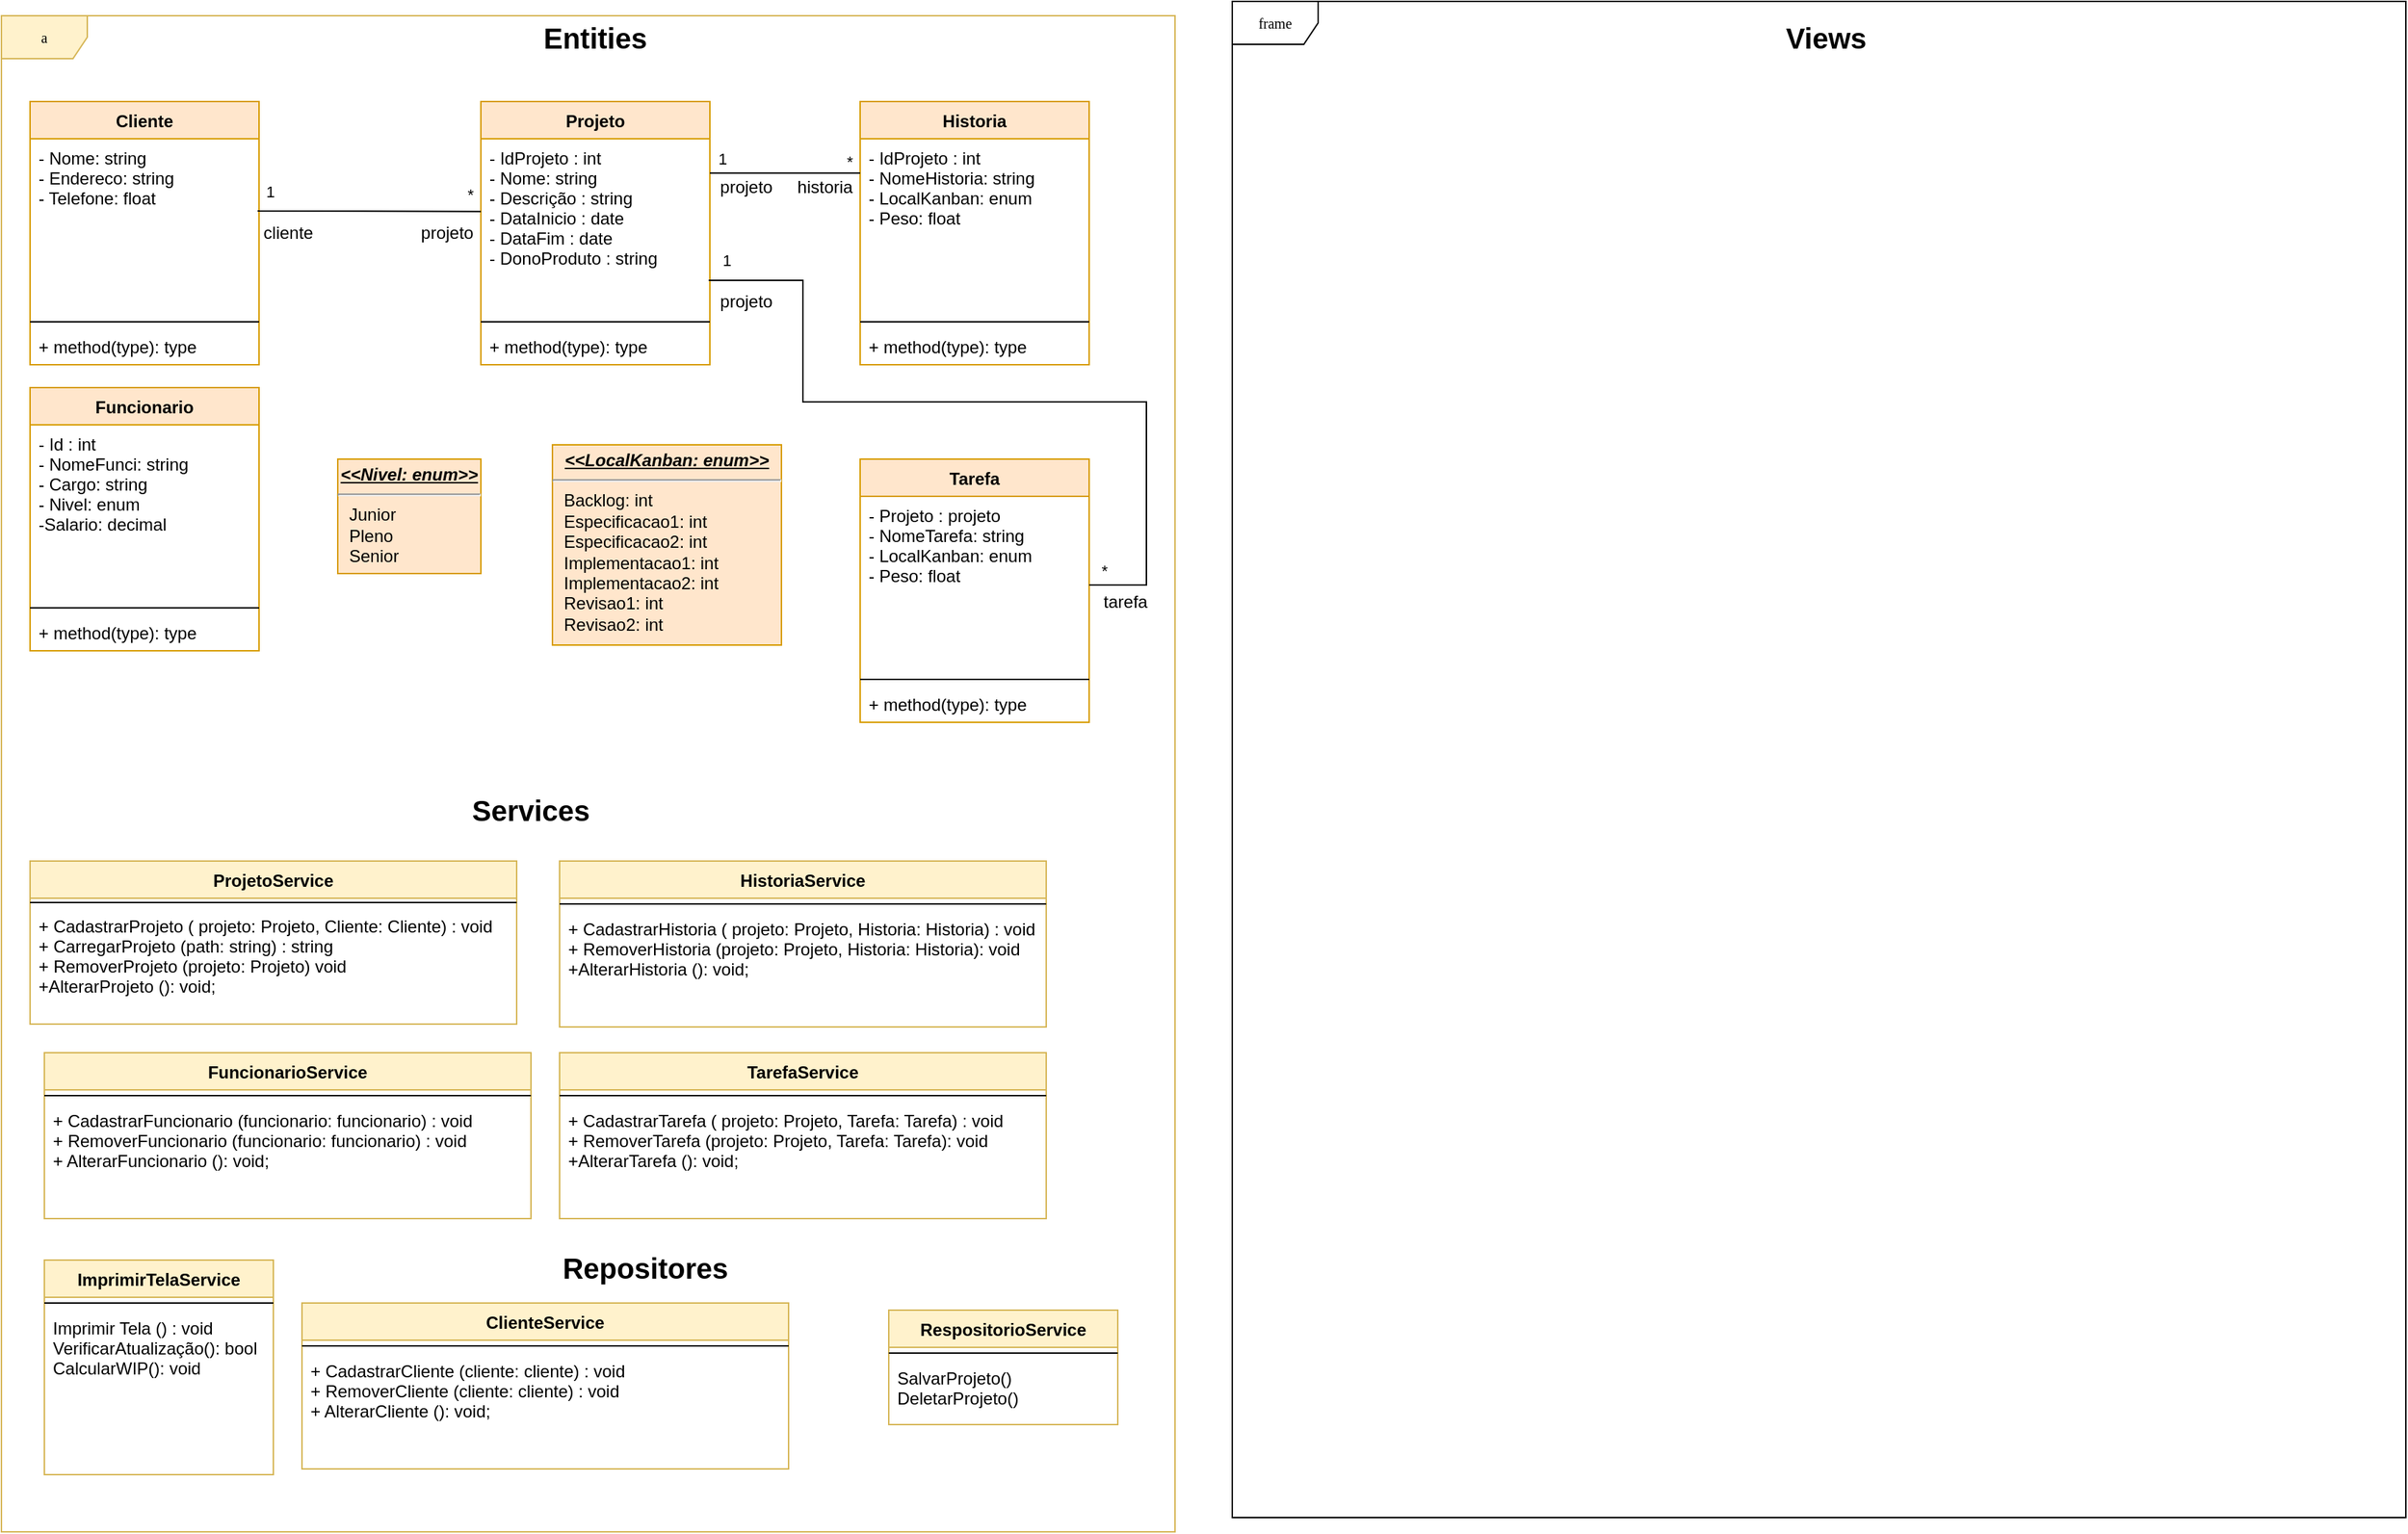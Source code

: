 <mxfile version="16.0.2" type="device"><diagram name="Page-1" id="c4acf3e9-155e-7222-9cf6-157b1a14988f"><mxGraphModel dx="572" dy="591" grid="1" gridSize="10" guides="1" tooltips="1" connect="1" arrows="1" fold="1" page="1" pageScale="1" pageWidth="850" pageHeight="1100" background="none" math="0" shadow="0"><root><mxCell id="0"/><mxCell id="1" parent="0"/><mxCell id="9X9JDm2xzIbqTJbbbgBU-1" value="frame" style="shape=umlFrame;whiteSpace=wrap;html=1;rounded=0;shadow=0;comic=0;labelBackgroundColor=none;strokeWidth=1;fontFamily=Verdana;fontSize=10;align=center;" parent="1" vertex="1"><mxGeometry x="1720" y="10" width="820" height="1060" as="geometry"/></mxCell><mxCell id="5EQMCUn3V3b_H1tTBjYt-36" value="a" style="shape=umlFrame;whiteSpace=wrap;html=1;rounded=0;shadow=0;comic=0;labelBackgroundColor=none;strokeWidth=1;fontFamily=Verdana;fontSize=10;align=center;fillColor=#fff2cc;strokeColor=#d6b656;" parent="1" vertex="1"><mxGeometry x="860" y="20" width="820" height="1060" as="geometry"/></mxCell><mxCell id="5EQMCUn3V3b_H1tTBjYt-5" value="Projeto" style="swimlane;fontStyle=1;align=center;verticalAlign=top;childLayout=stackLayout;horizontal=1;startSize=26;horizontalStack=0;resizeParent=1;resizeParentMax=0;resizeLast=0;collapsible=1;marginBottom=0;fillColor=#ffe6cc;strokeColor=#d79b00;" parent="1" vertex="1"><mxGeometry x="1195" y="80" width="160" height="184" as="geometry"/></mxCell><mxCell id="5EQMCUn3V3b_H1tTBjYt-6" value="- IdProjeto : int&#10;- Nome: string&#10;- Descrição : string&#10;- DataInicio : date&#10;- DataFim : date&#10;- DonoProduto : string&#10;" style="text;strokeColor=none;fillColor=none;align=left;verticalAlign=top;spacingLeft=4;spacingRight=4;overflow=hidden;rotatable=0;points=[[0,0.5],[1,0.5]];portConstraint=eastwest;" parent="5EQMCUn3V3b_H1tTBjYt-5" vertex="1"><mxGeometry y="26" width="160" height="124" as="geometry"/></mxCell><mxCell id="5EQMCUn3V3b_H1tTBjYt-7" value="" style="line;strokeWidth=1;fillColor=none;align=left;verticalAlign=middle;spacingTop=-1;spacingLeft=3;spacingRight=3;rotatable=0;labelPosition=right;points=[];portConstraint=eastwest;" parent="5EQMCUn3V3b_H1tTBjYt-5" vertex="1"><mxGeometry y="150" width="160" height="8" as="geometry"/></mxCell><mxCell id="5EQMCUn3V3b_H1tTBjYt-8" value="+ method(type): type" style="text;strokeColor=none;fillColor=none;align=left;verticalAlign=top;spacingLeft=4;spacingRight=4;overflow=hidden;rotatable=0;points=[[0,0.5],[1,0.5]];portConstraint=eastwest;" parent="5EQMCUn3V3b_H1tTBjYt-5" vertex="1"><mxGeometry y="158" width="160" height="26" as="geometry"/></mxCell><mxCell id="5EQMCUn3V3b_H1tTBjYt-10" value="Cliente" style="swimlane;fontStyle=1;align=center;verticalAlign=top;childLayout=stackLayout;horizontal=1;startSize=26;horizontalStack=0;resizeParent=1;resizeParentMax=0;resizeLast=0;collapsible=1;marginBottom=0;fillColor=#ffe6cc;strokeColor=#d79b00;" parent="1" vertex="1"><mxGeometry x="880" y="80" width="160" height="184" as="geometry"/></mxCell><mxCell id="5EQMCUn3V3b_H1tTBjYt-11" value="- Nome: string&#10;- Endereco: string&#10;- Telefone: float&#10;" style="text;strokeColor=none;fillColor=none;align=left;verticalAlign=top;spacingLeft=4;spacingRight=4;overflow=hidden;rotatable=0;points=[[0,0.5],[1,0.5]];portConstraint=eastwest;" parent="5EQMCUn3V3b_H1tTBjYt-10" vertex="1"><mxGeometry y="26" width="160" height="124" as="geometry"/></mxCell><mxCell id="5EQMCUn3V3b_H1tTBjYt-12" value="" style="line;strokeWidth=1;fillColor=none;align=left;verticalAlign=middle;spacingTop=-1;spacingLeft=3;spacingRight=3;rotatable=0;labelPosition=right;points=[];portConstraint=eastwest;" parent="5EQMCUn3V3b_H1tTBjYt-10" vertex="1"><mxGeometry y="150" width="160" height="8" as="geometry"/></mxCell><mxCell id="5EQMCUn3V3b_H1tTBjYt-13" value="+ method(type): type" style="text;strokeColor=none;fillColor=none;align=left;verticalAlign=top;spacingLeft=4;spacingRight=4;overflow=hidden;rotatable=0;points=[[0,0.5],[1,0.5]];portConstraint=eastwest;" parent="5EQMCUn3V3b_H1tTBjYt-10" vertex="1"><mxGeometry y="158" width="160" height="26" as="geometry"/></mxCell><mxCell id="5EQMCUn3V3b_H1tTBjYt-14" value="Historia" style="swimlane;fontStyle=1;align=center;verticalAlign=top;childLayout=stackLayout;horizontal=1;startSize=26;horizontalStack=0;resizeParent=1;resizeParentMax=0;resizeLast=0;collapsible=1;marginBottom=0;fillColor=#ffe6cc;strokeColor=#d79b00;" parent="1" vertex="1"><mxGeometry x="1460" y="80" width="160" height="184" as="geometry"/></mxCell><mxCell id="5EQMCUn3V3b_H1tTBjYt-15" value="- IdProjeto : int&#10;- NomeHistoria: string&#10;- LocalKanban: enum&#10;- Peso: float&#10;" style="text;strokeColor=none;fillColor=none;align=left;verticalAlign=top;spacingLeft=4;spacingRight=4;overflow=hidden;rotatable=0;points=[[0,0.5],[1,0.5]];portConstraint=eastwest;" parent="5EQMCUn3V3b_H1tTBjYt-14" vertex="1"><mxGeometry y="26" width="160" height="124" as="geometry"/></mxCell><mxCell id="5EQMCUn3V3b_H1tTBjYt-16" value="" style="line;strokeWidth=1;fillColor=none;align=left;verticalAlign=middle;spacingTop=-1;spacingLeft=3;spacingRight=3;rotatable=0;labelPosition=right;points=[];portConstraint=eastwest;" parent="5EQMCUn3V3b_H1tTBjYt-14" vertex="1"><mxGeometry y="150" width="160" height="8" as="geometry"/></mxCell><mxCell id="5EQMCUn3V3b_H1tTBjYt-17" value="+ method(type): type" style="text;strokeColor=none;fillColor=none;align=left;verticalAlign=top;spacingLeft=4;spacingRight=4;overflow=hidden;rotatable=0;points=[[0,0.5],[1,0.5]];portConstraint=eastwest;" parent="5EQMCUn3V3b_H1tTBjYt-14" vertex="1"><mxGeometry y="158" width="160" height="26" as="geometry"/></mxCell><mxCell id="5EQMCUn3V3b_H1tTBjYt-18" value="Tarefa" style="swimlane;fontStyle=1;align=center;verticalAlign=top;childLayout=stackLayout;horizontal=1;startSize=26;horizontalStack=0;resizeParent=1;resizeParentMax=0;resizeLast=0;collapsible=1;marginBottom=0;fillColor=#ffe6cc;strokeColor=#d79b00;" parent="1" vertex="1"><mxGeometry x="1460" y="330" width="160" height="184" as="geometry"/></mxCell><mxCell id="5EQMCUn3V3b_H1tTBjYt-19" value="- Projeto : projeto&#10;- NomeTarefa: string&#10;- LocalKanban: enum&#10;- Peso: float&#10;" style="text;strokeColor=none;fillColor=none;align=left;verticalAlign=top;spacingLeft=4;spacingRight=4;overflow=hidden;rotatable=0;points=[[0,0.5],[1,0.5]];portConstraint=eastwest;" parent="5EQMCUn3V3b_H1tTBjYt-18" vertex="1"><mxGeometry y="26" width="160" height="124" as="geometry"/></mxCell><mxCell id="5EQMCUn3V3b_H1tTBjYt-20" value="" style="line;strokeWidth=1;fillColor=none;align=left;verticalAlign=middle;spacingTop=-1;spacingLeft=3;spacingRight=3;rotatable=0;labelPosition=right;points=[];portConstraint=eastwest;" parent="5EQMCUn3V3b_H1tTBjYt-18" vertex="1"><mxGeometry y="150" width="160" height="8" as="geometry"/></mxCell><mxCell id="5EQMCUn3V3b_H1tTBjYt-21" value="+ method(type): type" style="text;strokeColor=none;fillColor=none;align=left;verticalAlign=top;spacingLeft=4;spacingRight=4;overflow=hidden;rotatable=0;points=[[0,0.5],[1,0.5]];portConstraint=eastwest;" parent="5EQMCUn3V3b_H1tTBjYt-18" vertex="1"><mxGeometry y="158" width="160" height="26" as="geometry"/></mxCell><mxCell id="5EQMCUn3V3b_H1tTBjYt-22" value="Funcionario" style="swimlane;fontStyle=1;align=center;verticalAlign=top;childLayout=stackLayout;horizontal=1;startSize=26;horizontalStack=0;resizeParent=1;resizeParentMax=0;resizeLast=0;collapsible=1;marginBottom=0;fillColor=#ffe6cc;strokeColor=#d79b00;" parent="1" vertex="1"><mxGeometry x="880" y="280" width="160" height="184" as="geometry"/></mxCell><mxCell id="5EQMCUn3V3b_H1tTBjYt-23" value="- Id : int&#10;- NomeFunci: string&#10;- Cargo: string&#10;- Nivel: enum&#10;-Salario: decimal&#10;" style="text;strokeColor=none;fillColor=none;align=left;verticalAlign=top;spacingLeft=4;spacingRight=4;overflow=hidden;rotatable=0;points=[[0,0.5],[1,0.5]];portConstraint=eastwest;" parent="5EQMCUn3V3b_H1tTBjYt-22" vertex="1"><mxGeometry y="26" width="160" height="124" as="geometry"/></mxCell><mxCell id="5EQMCUn3V3b_H1tTBjYt-24" value="" style="line;strokeWidth=1;fillColor=none;align=left;verticalAlign=middle;spacingTop=-1;spacingLeft=3;spacingRight=3;rotatable=0;labelPosition=right;points=[];portConstraint=eastwest;" parent="5EQMCUn3V3b_H1tTBjYt-22" vertex="1"><mxGeometry y="150" width="160" height="8" as="geometry"/></mxCell><mxCell id="5EQMCUn3V3b_H1tTBjYt-25" value="+ method(type): type" style="text;strokeColor=none;fillColor=none;align=left;verticalAlign=top;spacingLeft=4;spacingRight=4;overflow=hidden;rotatable=0;points=[[0,0.5],[1,0.5]];portConstraint=eastwest;" parent="5EQMCUn3V3b_H1tTBjYt-22" vertex="1"><mxGeometry y="158" width="160" height="26" as="geometry"/></mxCell><mxCell id="5EQMCUn3V3b_H1tTBjYt-26" value="&lt;p style=&quot;margin: 0px ; margin-top: 4px ; text-align: center ; text-decoration: underline&quot;&gt;&lt;b&gt;&lt;i&gt;&amp;lt;&amp;lt;LocalKanban: enum&amp;gt;&amp;gt;&lt;/i&gt;&lt;/b&gt;&lt;/p&gt;&lt;hr&gt;&lt;p style=&quot;margin: 0px ; margin-left: 8px&quot;&gt;Backlog: int&lt;/p&gt;&lt;p style=&quot;margin: 0px ; margin-left: 8px&quot;&gt;Especificacao1: int&lt;/p&gt;&lt;p style=&quot;margin: 0px ; margin-left: 8px&quot;&gt;Especificacao2: int&lt;/p&gt;&lt;p style=&quot;margin: 0px ; margin-left: 8px&quot;&gt;Implementacao1: int&lt;/p&gt;&lt;p style=&quot;margin: 0px ; margin-left: 8px&quot;&gt;Implementacao2: int&lt;/p&gt;&lt;p style=&quot;margin: 0px ; margin-left: 8px&quot;&gt;Revisao1: int&lt;/p&gt;&lt;p style=&quot;margin: 0px ; margin-left: 8px&quot;&gt;Revisao2: int&lt;/p&gt;" style="verticalAlign=top;align=left;overflow=fill;fontSize=12;fontFamily=Helvetica;html=1;fillColor=#ffe6cc;strokeColor=#d79b00;" parent="1" vertex="1"><mxGeometry x="1245" y="320" width="160" height="140" as="geometry"/></mxCell><mxCell id="5EQMCUn3V3b_H1tTBjYt-27" value="&lt;p style=&quot;margin: 0px ; margin-top: 4px ; text-align: center ; text-decoration: underline&quot;&gt;&lt;b&gt;&lt;i&gt;&amp;lt;&amp;lt;Nivel: enum&amp;gt;&amp;gt;&lt;/i&gt;&lt;/b&gt;&lt;/p&gt;&lt;hr&gt;&lt;p style=&quot;margin: 0px ; margin-left: 8px&quot;&gt;Junior&lt;/p&gt;&lt;p style=&quot;margin: 0px ; margin-left: 8px&quot;&gt;&lt;span&gt;Pleno&lt;/span&gt;&lt;br&gt;&lt;/p&gt;&lt;p style=&quot;margin: 0px ; margin-left: 8px&quot;&gt;&lt;span&gt;Senior&lt;/span&gt;&lt;br&gt;&lt;/p&gt;&lt;p style=&quot;margin: 0px ; margin-left: 8px&quot;&gt;&lt;br&gt;&lt;/p&gt;" style="verticalAlign=top;align=left;overflow=fill;fontSize=12;fontFamily=Helvetica;html=1;fillColor=#ffe6cc;strokeColor=#d79b00;" parent="1" vertex="1"><mxGeometry x="1095" y="330" width="100" height="80" as="geometry"/></mxCell><mxCell id="5EQMCUn3V3b_H1tTBjYt-38" value="&lt;font style=&quot;font-size: 20px&quot;&gt;&lt;b&gt;Entities&lt;/b&gt;&lt;/font&gt;" style="text;html=1;strokeColor=none;fillColor=none;align=center;verticalAlign=middle;whiteSpace=wrap;rounded=0;" parent="1" vertex="1"><mxGeometry x="1245" y="20" width="60" height="30" as="geometry"/></mxCell><mxCell id="5EQMCUn3V3b_H1tTBjYt-39" value="&lt;font style=&quot;font-size: 20px&quot;&gt;&lt;b&gt;Services&lt;/b&gt;&lt;/font&gt;" style="text;html=1;strokeColor=none;fillColor=none;align=center;verticalAlign=middle;whiteSpace=wrap;rounded=0;" parent="1" vertex="1"><mxGeometry x="1200" y="560" width="60" height="30" as="geometry"/></mxCell><mxCell id="9X9JDm2xzIbqTJbbbgBU-2" value="&lt;font style=&quot;font-size: 20px&quot;&gt;&lt;b&gt;Views&lt;/b&gt;&lt;/font&gt;" style="text;html=1;strokeColor=none;fillColor=none;align=center;verticalAlign=middle;whiteSpace=wrap;rounded=0;" parent="1" vertex="1"><mxGeometry x="2105" y="20" width="60" height="30" as="geometry"/></mxCell><mxCell id="9X9JDm2xzIbqTJbbbgBU-8" value="&lt;font style=&quot;font-size: 20px&quot;&gt;&lt;b&gt;Repositores&lt;/b&gt;&lt;/font&gt;" style="text;html=1;strokeColor=none;fillColor=none;align=center;verticalAlign=middle;whiteSpace=wrap;rounded=0;" parent="1" vertex="1"><mxGeometry x="1280" y="880" width="60" height="30" as="geometry"/></mxCell><mxCell id="XKX9f8Z2N247sS6yiGiU-5" value="ProjetoService" style="swimlane;fontStyle=1;align=center;verticalAlign=top;childLayout=stackLayout;horizontal=1;startSize=26;horizontalStack=0;resizeParent=1;resizeParentMax=0;resizeLast=0;collapsible=1;marginBottom=0;fillColor=#fff2cc;strokeColor=#d6b656;" vertex="1" parent="1"><mxGeometry x="880" y="611" width="340" height="114" as="geometry"/></mxCell><mxCell id="XKX9f8Z2N247sS6yiGiU-7" value="" style="line;strokeWidth=1;fillColor=none;align=left;verticalAlign=middle;spacingTop=-1;spacingLeft=3;spacingRight=3;rotatable=0;labelPosition=right;points=[];portConstraint=eastwest;" vertex="1" parent="XKX9f8Z2N247sS6yiGiU-5"><mxGeometry y="26" width="340" height="6" as="geometry"/></mxCell><mxCell id="XKX9f8Z2N247sS6yiGiU-8" value="+ CadastrarProjeto ( projeto: Projeto, Cliente: Cliente) : void&#10;+ CarregarProjeto (path: string) : string&#10;+ RemoverProjeto (projeto: Projeto) void&#10;+AlterarProjeto (): void;" style="text;strokeColor=none;fillColor=none;align=left;verticalAlign=top;spacingLeft=4;spacingRight=4;overflow=hidden;rotatable=0;points=[[0,0.5],[1,0.5]];portConstraint=eastwest;" vertex="1" parent="XKX9f8Z2N247sS6yiGiU-5"><mxGeometry y="32" width="340" height="82" as="geometry"/></mxCell><mxCell id="XKX9f8Z2N247sS6yiGiU-9" value="HistoriaService" style="swimlane;fontStyle=1;align=center;verticalAlign=top;childLayout=stackLayout;horizontal=1;startSize=26;horizontalStack=0;resizeParent=1;resizeParentMax=0;resizeLast=0;collapsible=1;marginBottom=0;fillColor=#fff2cc;strokeColor=#d6b656;" vertex="1" parent="1"><mxGeometry x="1250" y="611" width="340" height="116" as="geometry"/></mxCell><mxCell id="XKX9f8Z2N247sS6yiGiU-10" value="" style="line;strokeWidth=1;fillColor=none;align=left;verticalAlign=middle;spacingTop=-1;spacingLeft=3;spacingRight=3;rotatable=0;labelPosition=right;points=[];portConstraint=eastwest;" vertex="1" parent="XKX9f8Z2N247sS6yiGiU-9"><mxGeometry y="26" width="340" height="8" as="geometry"/></mxCell><mxCell id="XKX9f8Z2N247sS6yiGiU-11" value="+ CadastrarHistoria ( projeto: Projeto, Historia: Historia) : void&#10;+ RemoverHistoria (projeto: Projeto, Historia: Historia): void&#10;+AlterarHistoria (): void;" style="text;strokeColor=none;fillColor=none;align=left;verticalAlign=top;spacingLeft=4;spacingRight=4;overflow=hidden;rotatable=0;points=[[0,0.5],[1,0.5]];portConstraint=eastwest;" vertex="1" parent="XKX9f8Z2N247sS6yiGiU-9"><mxGeometry y="34" width="340" height="82" as="geometry"/></mxCell><mxCell id="XKX9f8Z2N247sS6yiGiU-12" value="TarefaService" style="swimlane;fontStyle=1;align=center;verticalAlign=top;childLayout=stackLayout;horizontal=1;startSize=26;horizontalStack=0;resizeParent=1;resizeParentMax=0;resizeLast=0;collapsible=1;marginBottom=0;fillColor=#fff2cc;strokeColor=#d6b656;" vertex="1" parent="1"><mxGeometry x="1250" y="745" width="340" height="116" as="geometry"/></mxCell><mxCell id="XKX9f8Z2N247sS6yiGiU-13" value="" style="line;strokeWidth=1;fillColor=none;align=left;verticalAlign=middle;spacingTop=-1;spacingLeft=3;spacingRight=3;rotatable=0;labelPosition=right;points=[];portConstraint=eastwest;" vertex="1" parent="XKX9f8Z2N247sS6yiGiU-12"><mxGeometry y="26" width="340" height="8" as="geometry"/></mxCell><mxCell id="XKX9f8Z2N247sS6yiGiU-14" value="+ CadastrarTarefa ( projeto: Projeto, Tarefa: Tarefa) : void&#10;+ RemoverTarefa (projeto: Projeto, Tarefa: Tarefa): void&#10;+AlterarTarefa (): void;" style="text;strokeColor=none;fillColor=none;align=left;verticalAlign=top;spacingLeft=4;spacingRight=4;overflow=hidden;rotatable=0;points=[[0,0.5],[1,0.5]];portConstraint=eastwest;" vertex="1" parent="XKX9f8Z2N247sS6yiGiU-12"><mxGeometry y="34" width="340" height="82" as="geometry"/></mxCell><mxCell id="XKX9f8Z2N247sS6yiGiU-16" value="FuncionarioService" style="swimlane;fontStyle=1;align=center;verticalAlign=top;childLayout=stackLayout;horizontal=1;startSize=26;horizontalStack=0;resizeParent=1;resizeParentMax=0;resizeLast=0;collapsible=1;marginBottom=0;fillColor=#fff2cc;strokeColor=#d6b656;" vertex="1" parent="1"><mxGeometry x="890" y="745" width="340" height="116" as="geometry"/></mxCell><mxCell id="XKX9f8Z2N247sS6yiGiU-17" value="" style="line;strokeWidth=1;fillColor=none;align=left;verticalAlign=middle;spacingTop=-1;spacingLeft=3;spacingRight=3;rotatable=0;labelPosition=right;points=[];portConstraint=eastwest;" vertex="1" parent="XKX9f8Z2N247sS6yiGiU-16"><mxGeometry y="26" width="340" height="8" as="geometry"/></mxCell><mxCell id="XKX9f8Z2N247sS6yiGiU-18" value="+ CadastrarFuncionario (funcionario: funcionario) : void&#10;+ RemoverFuncionario (funcionario: funcionario) : void&#10;+ AlterarFuncionario (): void;" style="text;strokeColor=none;fillColor=none;align=left;verticalAlign=top;spacingLeft=4;spacingRight=4;overflow=hidden;rotatable=0;points=[[0,0.5],[1,0.5]];portConstraint=eastwest;" vertex="1" parent="XKX9f8Z2N247sS6yiGiU-16"><mxGeometry y="34" width="340" height="82" as="geometry"/></mxCell><mxCell id="XKX9f8Z2N247sS6yiGiU-26" value="ImprimirTelaService" style="swimlane;fontStyle=1;align=center;verticalAlign=top;childLayout=stackLayout;horizontal=1;startSize=26;horizontalStack=0;resizeParent=1;resizeParentMax=0;resizeLast=0;collapsible=1;marginBottom=0;fillColor=#fff2cc;strokeColor=#d6b656;" vertex="1" parent="1"><mxGeometry x="890" y="890" width="160" height="150" as="geometry"/></mxCell><mxCell id="XKX9f8Z2N247sS6yiGiU-28" value="" style="line;strokeWidth=1;fillColor=none;align=left;verticalAlign=middle;spacingTop=-1;spacingLeft=3;spacingRight=3;rotatable=0;labelPosition=right;points=[];portConstraint=eastwest;" vertex="1" parent="XKX9f8Z2N247sS6yiGiU-26"><mxGeometry y="26" width="160" height="8" as="geometry"/></mxCell><mxCell id="XKX9f8Z2N247sS6yiGiU-29" value="Imprimir Tela () : void&#10;VerificarAtualização(): bool&#10;CalcularWIP(): void" style="text;strokeColor=none;fillColor=none;align=left;verticalAlign=top;spacingLeft=4;spacingRight=4;overflow=hidden;rotatable=0;points=[[0,0.5],[1,0.5]];portConstraint=eastwest;" vertex="1" parent="XKX9f8Z2N247sS6yiGiU-26"><mxGeometry y="34" width="160" height="116" as="geometry"/></mxCell><mxCell id="XKX9f8Z2N247sS6yiGiU-30" value="RespositorioService" style="swimlane;fontStyle=1;align=center;verticalAlign=top;childLayout=stackLayout;horizontal=1;startSize=26;horizontalStack=0;resizeParent=1;resizeParentMax=0;resizeLast=0;collapsible=1;marginBottom=0;fillColor=#fff2cc;strokeColor=#d6b656;" vertex="1" parent="1"><mxGeometry x="1480" y="925" width="160" height="80" as="geometry"/></mxCell><mxCell id="XKX9f8Z2N247sS6yiGiU-31" value="" style="line;strokeWidth=1;fillColor=none;align=left;verticalAlign=middle;spacingTop=-1;spacingLeft=3;spacingRight=3;rotatable=0;labelPosition=right;points=[];portConstraint=eastwest;" vertex="1" parent="XKX9f8Z2N247sS6yiGiU-30"><mxGeometry y="26" width="160" height="8" as="geometry"/></mxCell><mxCell id="XKX9f8Z2N247sS6yiGiU-32" value="SalvarProjeto()&#10;DeletarProjeto()" style="text;strokeColor=none;fillColor=none;align=left;verticalAlign=top;spacingLeft=4;spacingRight=4;overflow=hidden;rotatable=0;points=[[0,0.5],[1,0.5]];portConstraint=eastwest;" vertex="1" parent="XKX9f8Z2N247sS6yiGiU-30"><mxGeometry y="34" width="160" height="46" as="geometry"/></mxCell><mxCell id="XKX9f8Z2N247sS6yiGiU-36" value="" style="endArrow=none;html=1;edgeStyle=orthogonalEdgeStyle;rounded=0;entryX=0;entryY=0.41;entryDx=0;entryDy=0;entryPerimeter=0;exitX=1.002;exitY=0.407;exitDx=0;exitDy=0;exitPerimeter=0;" edge="1" parent="1" source="5EQMCUn3V3b_H1tTBjYt-11" target="5EQMCUn3V3b_H1tTBjYt-6"><mxGeometry relative="1" as="geometry"><mxPoint x="1060" y="160" as="sourcePoint"/><mxPoint x="1220" y="160" as="targetPoint"/><Array as="points"><mxPoint x="1039" y="157"/></Array></mxGeometry></mxCell><mxCell id="XKX9f8Z2N247sS6yiGiU-37" value="1" style="edgeLabel;resizable=0;html=1;align=left;verticalAlign=bottom;" connectable="0" vertex="1" parent="XKX9f8Z2N247sS6yiGiU-36"><mxGeometry x="-1" relative="1" as="geometry"><mxPoint x="3" y="-5" as="offset"/></mxGeometry></mxCell><mxCell id="XKX9f8Z2N247sS6yiGiU-38" value="*" style="edgeLabel;resizable=0;html=1;align=right;verticalAlign=bottom;" connectable="0" vertex="1" parent="XKX9f8Z2N247sS6yiGiU-36"><mxGeometry x="1" relative="1" as="geometry"><mxPoint x="-5" y="-3" as="offset"/></mxGeometry></mxCell><mxCell id="XKX9f8Z2N247sS6yiGiU-39" value="cliente" style="text;html=1;resizable=0;autosize=1;align=center;verticalAlign=middle;points=[];fillColor=none;strokeColor=none;rounded=0;" vertex="1" parent="1"><mxGeometry x="1035" y="162" width="50" height="20" as="geometry"/></mxCell><mxCell id="XKX9f8Z2N247sS6yiGiU-40" value="projeto" style="text;html=1;resizable=0;autosize=1;align=center;verticalAlign=middle;points=[];fillColor=none;strokeColor=none;rounded=0;" vertex="1" parent="1"><mxGeometry x="1146" y="162" width="50" height="20" as="geometry"/></mxCell><mxCell id="XKX9f8Z2N247sS6yiGiU-41" value="" style="endArrow=none;html=1;edgeStyle=orthogonalEdgeStyle;rounded=0;" edge="1" parent="1"><mxGeometry relative="1" as="geometry"><mxPoint x="1355" y="130" as="sourcePoint"/><mxPoint x="1460" y="130" as="targetPoint"/><Array as="points"><mxPoint x="1355" y="130"/><mxPoint x="1460" y="130"/></Array></mxGeometry></mxCell><mxCell id="XKX9f8Z2N247sS6yiGiU-42" value="1" style="edgeLabel;resizable=0;html=1;align=left;verticalAlign=bottom;" connectable="0" vertex="1" parent="XKX9f8Z2N247sS6yiGiU-41"><mxGeometry x="-1" relative="1" as="geometry"><mxPoint x="4" y="-2" as="offset"/></mxGeometry></mxCell><mxCell id="XKX9f8Z2N247sS6yiGiU-43" value="*" style="edgeLabel;resizable=0;html=1;align=right;verticalAlign=bottom;" connectable="0" vertex="1" parent="XKX9f8Z2N247sS6yiGiU-41"><mxGeometry x="1" relative="1" as="geometry"><mxPoint x="-5" as="offset"/></mxGeometry></mxCell><mxCell id="XKX9f8Z2N247sS6yiGiU-45" value="projeto" style="text;html=1;resizable=0;autosize=1;align=center;verticalAlign=middle;points=[];fillColor=none;strokeColor=none;rounded=0;" vertex="1" parent="1"><mxGeometry x="1355" y="130" width="50" height="20" as="geometry"/></mxCell><mxCell id="XKX9f8Z2N247sS6yiGiU-46" value="historia" style="text;html=1;resizable=0;autosize=1;align=center;verticalAlign=middle;points=[];fillColor=none;strokeColor=none;rounded=0;" vertex="1" parent="1"><mxGeometry x="1410" y="130" width="50" height="20" as="geometry"/></mxCell><mxCell id="XKX9f8Z2N247sS6yiGiU-47" value="" style="endArrow=none;html=1;edgeStyle=orthogonalEdgeStyle;rounded=0;entryX=1;entryY=0.5;entryDx=0;entryDy=0;exitX=0.995;exitY=0.798;exitDx=0;exitDy=0;exitPerimeter=0;" edge="1" parent="1" source="5EQMCUn3V3b_H1tTBjYt-6" target="5EQMCUn3V3b_H1tTBjYt-19"><mxGeometry relative="1" as="geometry"><mxPoint x="1630" y="162.0" as="sourcePoint"/><mxPoint x="1735" y="162.0" as="targetPoint"/><Array as="points"><mxPoint x="1420" y="205"/><mxPoint x="1420" y="290"/><mxPoint x="1660" y="290"/><mxPoint x="1660" y="418"/></Array></mxGeometry></mxCell><mxCell id="XKX9f8Z2N247sS6yiGiU-48" value="1" style="edgeLabel;resizable=0;html=1;align=left;verticalAlign=bottom;" connectable="0" vertex="1" parent="XKX9f8Z2N247sS6yiGiU-47"><mxGeometry x="-1" relative="1" as="geometry"><mxPoint x="8" y="-5" as="offset"/></mxGeometry></mxCell><mxCell id="XKX9f8Z2N247sS6yiGiU-49" value="*" style="edgeLabel;resizable=0;html=1;align=right;verticalAlign=bottom;" connectable="0" vertex="1" parent="XKX9f8Z2N247sS6yiGiU-47"><mxGeometry x="1" relative="1" as="geometry"><mxPoint x="14" y="-2" as="offset"/></mxGeometry></mxCell><mxCell id="XKX9f8Z2N247sS6yiGiU-50" value="projeto" style="text;html=1;resizable=0;autosize=1;align=center;verticalAlign=middle;points=[];fillColor=none;strokeColor=none;rounded=0;" vertex="1" parent="1"><mxGeometry x="1355" y="210" width="50" height="20" as="geometry"/></mxCell><mxCell id="XKX9f8Z2N247sS6yiGiU-51" value="tarefa" style="text;html=1;resizable=0;autosize=1;align=center;verticalAlign=middle;points=[];fillColor=none;strokeColor=none;rounded=0;" vertex="1" parent="1"><mxGeometry x="1620" y="420" width="50" height="20" as="geometry"/></mxCell><mxCell id="XKX9f8Z2N247sS6yiGiU-57" value="ClienteService" style="swimlane;fontStyle=1;align=center;verticalAlign=top;childLayout=stackLayout;horizontal=1;startSize=26;horizontalStack=0;resizeParent=1;resizeParentMax=0;resizeLast=0;collapsible=1;marginBottom=0;fillColor=#fff2cc;strokeColor=#d6b656;" vertex="1" parent="1"><mxGeometry x="1070" y="920" width="340" height="116" as="geometry"/></mxCell><mxCell id="XKX9f8Z2N247sS6yiGiU-58" value="" style="line;strokeWidth=1;fillColor=none;align=left;verticalAlign=middle;spacingTop=-1;spacingLeft=3;spacingRight=3;rotatable=0;labelPosition=right;points=[];portConstraint=eastwest;" vertex="1" parent="XKX9f8Z2N247sS6yiGiU-57"><mxGeometry y="26" width="340" height="8" as="geometry"/></mxCell><mxCell id="XKX9f8Z2N247sS6yiGiU-59" value="+ CadastrarCliente (cliente: cliente) : void&#10;+ RemoverCliente (cliente: cliente) : void&#10;+ AlterarCliente (): void;" style="text;strokeColor=none;fillColor=none;align=left;verticalAlign=top;spacingLeft=4;spacingRight=4;overflow=hidden;rotatable=0;points=[[0,0.5],[1,0.5]];portConstraint=eastwest;" vertex="1" parent="XKX9f8Z2N247sS6yiGiU-57"><mxGeometry y="34" width="340" height="82" as="geometry"/></mxCell></root></mxGraphModel></diagram></mxfile>